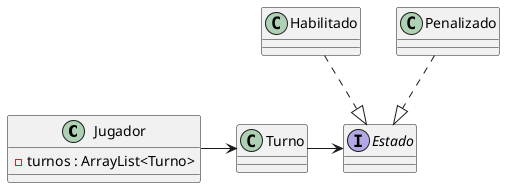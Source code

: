 @startuml

        class Jugador {
        		- turnos : ArrayList<Turno>
        }

        class Turno {
        }
        interface Estado {
        }
        class Habilitado{}
        class Penalizado{}

Jugador -> Turno
Turno -> Estado
Habilitado ..|> Estado
Penalizado ..|> Estado

@enduml
